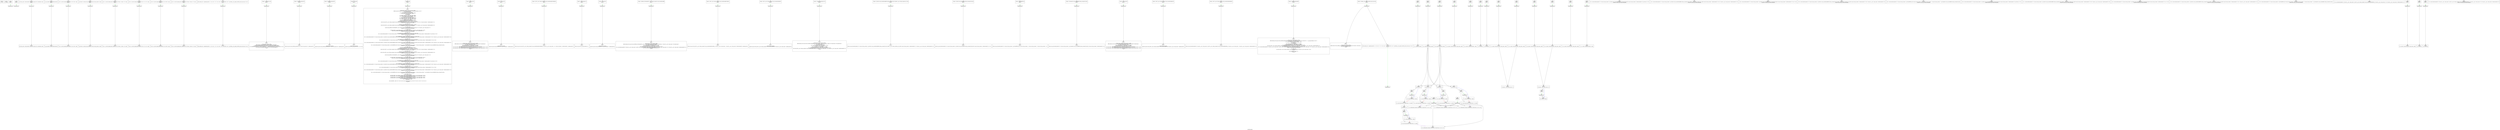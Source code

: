 digraph "constraint_graph" {
	label="constraint_graph";

	Node0x1611eb0 [shape=record,label="{0\n\<Empty\>\ni8* null\n\n}"];
	Node0x16118b0 [shape=record,label="{1\n\<Empty\>\ni8* undef\n\n}"];
	Node0x16032f0 [shape=record,label="{2\n\<Empty\>\nOffset:0\n\n}"];
	Node0x16032f0 -> Node0x161b680[color=green];
	Node0x161b680 [shape=record,label="{3\nanonymous ptr\n}"];
	Node0x161b960 [shape=record,label="{4\n\<Empty\>\nOffset:0\n\n}"];
	Node0x161b960 -> Node0x1615b90[color=green];
	Node0x1615b90 [shape=record,label="{5\nanonymous ptr\n}"];
	Node0x1611600 [shape=record,label="{6\n\<Empty\>\n@_ZStL8__ioinit = internal global %\"class.std::ios_base::Init\" zeroinitializer, align 1\nOffset:0\n\n}"];
	Node0x1611600 -> Node0x161cae0[color=green];
	Node0x161cae0 [shape=record,label="{7\nanonymous ptr\n}"];
	Node0x161cae0 -> Node0x16130a0;
	Node0x16130a0 [shape=record,label="{8\n\<Empty\>\n@_ZStL8__ioinit = internal global %\"class.std::ios_base::Init\" zeroinitializer, align 1\n\n}"];
	Node0x1602620 [shape=record,label="{9\n\<Empty\>\n@__dso_handle = external hidden global i8\nOffset:0\n\n}"];
	Node0x1602620 -> Node0x16027d0[color=green];
	Node0x16027d0 [shape=record,label="{10\nanonymous ptr\n}"];
	Node0x16027d0 -> Node0x16235a0;
	Node0x16235a0 [shape=record,label="{11\n\<Empty\>\n@__dso_handle = external hidden global i8\n\n}"];
	Node0x1624b90 [shape=record,label="{12\n\<Empty\>\n@.str = private unnamed_addr constant [2 x i8] c\"A\\00\", align 1\nOffset:0\n\n}"];
	Node0x1624b90 -> Node0x1624d40[color=green];
	Node0x1624d40 [shape=record,label="{13\nanonymous ptr\n}"];
	Node0x1624d40 -> Node0x1625320;
	Node0x1625320 [shape=record,label="{14\n\<Empty\>\n@.str = private unnamed_addr constant [2 x i8] c\"A\\00\", align 1\n\n}"];
	Node0x1625900 [shape=record,label="{15\n\<Empty\>\n@_ZSt4cout = external dso_local global %\"class.std::basic_ostream\", align 8\nOffset:0\n\n}"];
	Node0x1625900 -> Node0x1625ab0[color=green];
	Node0x1625ab0 [shape=record,label="{16\nanonymous ptr\n}"];
	Node0x1625ab0 -> Node0x1626d10;
	Node0x1626d10 [shape=record,label="{17\n\<Empty\>\n@_ZSt4cout = external dso_local global %\"class.std::basic_ostream\", align 8\n\n}"];
	Node0x16272f0 [shape=record,label="{18\n\<Empty\>\n@.str.1 = private unnamed_addr constant [18 x i8] c\"Person 1: Name = \\00\", align 1\nOffset:0\n\n}"];
	Node0x16272f0 -> Node0x16274a0[color=green];
	Node0x16274a0 [shape=record,label="{19\nanonymous ptr\n}"];
	Node0x16274a0 -> Node0x1627a80;
	Node0x1627a80 [shape=record,label="{20\n\<Empty\>\n@.str.1 = private unnamed_addr constant [18 x i8] c\"Person 1: Name = \\00\", align 1\n\n}"];
	Node0x1628060 [shape=record,label="{21\n\<Empty\>\n@.str.2 = private unnamed_addr constant [8 x i8] c\", ID = \\00\", align 1\nOffset:0\n\n}"];
	Node0x1628060 -> Node0x1628210[color=green];
	Node0x1628210 [shape=record,label="{22\nanonymous ptr\n}"];
	Node0x1628210 -> Node0x16287f0;
	Node0x16287f0 [shape=record,label="{23\n\<Empty\>\n@.str.2 = private unnamed_addr constant [8 x i8] c\", ID = \\00\", align 1\n\n}"];
	Node0x1628dd0 [shape=record,label="{24\n\<Empty\>\n@.str.3 = private unnamed_addr constant [2 x i8] c\"B\\00\", align 1\nOffset:0\n\n}"];
	Node0x1628dd0 -> Node0x1628f80[color=green];
	Node0x1628f80 [shape=record,label="{25\nanonymous ptr\n}"];
	Node0x1628f80 -> Node0x1629560;
	Node0x1629560 [shape=record,label="{26\n\<Empty\>\n@.str.3 = private unnamed_addr constant [2 x i8] c\"B\\00\", align 1\n\n}"];
	Node0x1629b40 [shape=record,label="{27\n\<Empty\>\n@.str.4 = private unnamed_addr constant [18 x i8] c\"Person 2: Name = \\00\", align 1\nOffset:0\n\n}"];
	Node0x1629b40 -> Node0x1629cf0[color=green];
	Node0x1629cf0 [shape=record,label="{28\nanonymous ptr\n}"];
	Node0x1629cf0 -> Node0x162a2d0;
	Node0x162a2d0 [shape=record,label="{29\n\<Empty\>\n@.str.4 = private unnamed_addr constant [18 x i8] c\"Person 2: Name = \\00\", align 1\n\n}"];
	Node0x162a8b0 [shape=record,label="{30\n\<Empty\>\n@llvm.global_ctors = appending global [1 x \{ i32, void ()*, i8* \}] [\{ i32, void ()*, i8* \} \{ i32 65535, void ()* @_GLOBAL__sub_I_zipper_directflow_person_class.cpp, i8* null \}]\nOffset:0\n\n}"];
	Node0x162a8b0 -> Node0x162aa60[color=green];
	Node0x162aa60 [shape=record,label="{31\nanonymous ptr\n}"];
	Node0x162aa60 -> Node0x162b2e0;
	Node0x162b2e0 [shape=record,label="{32\n\<Empty\>\n@llvm.global_ctors = appending global [1 x \{ i32, void ()*, i8* \}] [\{ i32, void ()*, i8* \} \{ i32 65535, void ()* @_GLOBAL__sub_I_zipper_directflow_person_class.cpp, i8* null \}]\n\n}"];
	Node0x16111d0 [shape=record,label="{33\n\<Empty\>__cxx_global_var_init\nOffset:0\n\n}"];
	Node0x16111d0 -> Node0x1611380[color=green];
	Node0x1611380 [shape=record,label="{34\nanonymous ptr\n}"];
	Node0x1611380 -> Node0x1612600;
	Node0x1612600 [shape=record,label="{35\n\<Empty\>\n\n; Function Attrs: noinline uwtable\ndefine internal void @__cxx_global_var_init() #0 section \".text.startup\" \{\n  call void @_ZNSt8ios_base4InitC1Ev(%\"class.std::ios_base::Init\"* @_ZStL8__ioinit)\n  %1 = bitcast void (%\"class.std::ios_base::Init\"*)* @_ZNSt8ios_base4InitD1Ev to void (i8*)*\n  %2 = getelementptr inbounds %\"class.std::ios_base::Init\", %\"class.std::ios_base::Init\"* @_ZStL8__ioinit, i32 0, i32 0\n  %3 = call i32 @__cxa_atexit(void (i8*)* %1, i8* %2, i8* @__dso_handle) #3\n  ret void\n\}\n\n\n}"];
	Node0x162e1d0 [shape=record,label="{36\n\<Empty\>_ZNSt8ios_base4InitC1Ev\nOffset:0\n\n}"];
	Node0x162e1d0 -> Node0x162e380[color=green];
	Node0x162e380 [shape=record,label="{37\nanonymous ptr\n}"];
	Node0x162e380 -> Node0x162e960;
	Node0x162e960 [shape=record,label="{38\n\<Empty\>\n\ndeclare dso_local void @_ZNSt8ios_base4InitC1Ev(%\"class.std::ios_base::Init\"*) unnamed_addr #1\n\n\n}"];
	Node0x162ef40 [shape=record,label="{39\n\<Empty\>_ZNSt8ios_base4InitD1Ev\nOffset:0\n\n}"];
	Node0x162ef40 -> Node0x162f0f0[color=green];
	Node0x162f0f0 [shape=record,label="{40\nanonymous ptr\n}"];
	Node0x162f0f0 -> Node0x162f6d0;
	Node0x162f6d0 [shape=record,label="{41\n\<Empty\>\n\n; Function Attrs: nounwind\ndeclare dso_local void @_ZNSt8ios_base4InitD1Ev(%\"class.std::ios_base::Init\"*) unnamed_addr #2\n\n\n}"];
	Node0x162fcb0 [shape=record,label="{42\n\<Empty\>__cxa_atexit\nOffset:0\n\n}"];
	Node0x162fcb0 -> Node0x162fe60[color=green];
	Node0x162fe60 [shape=record,label="{43\nanonymous ptr\n}"];
	Node0x162fe60 -> Node0x1630440;
	Node0x1630440 [shape=record,label="{44\n\<Empty\>\n\n; Function Attrs: nounwind\ndeclare dso_local i32 @__cxa_atexit(void (i8*)*, i8*, i8*) #3\n\n\n}"];
	Node0x1630a20 [shape=record,label="{45\n\<Empty\>main\nOffset:0\n\n}"];
	Node0x1630a20 -> Node0x1630bd0[color=green];
	Node0x1630bd0 [shape=record,label="{46\nanonymous ptr\n}"];
	Node0x1630bd0 -> Node0x16311b0;
	Node0x16311b0 [shape=record,label="{47\n\<Empty\>\n\n; Function Attrs: noinline norecurse optnone uwtable\ndefine dso_local i32 @main() #4 personality i8* bitcast (i32 (...)* @__gxx_personality_v0 to i8*) \{\n  %1 = alloca i32, align 4\n  %2 = alloca %class.Person, align 8\n  %3 = alloca %\"class.std::__cxx11::basic_string\", align 8\n  %4 = alloca %\"class.std::allocator\", align 1\n  %5 = alloca i8*\n  %6 = alloca i32\n  %7 = alloca %\"class.std::__cxx11::basic_string\", align 8\n  %8 = alloca %\"class.std::__cxx11::basic_string\", align 8\n  %9 = alloca %class.Person, align 8\n  %10 = alloca %\"class.std::__cxx11::basic_string\", align 8\n  %11 = alloca %\"class.std::allocator\", align 1\n  %12 = alloca %\"class.std::__cxx11::basic_string\", align 8\n  %13 = alloca %\"class.std::__cxx11::basic_string\", align 8\n  store i32 0, i32* %1, align 4\n  call void @_ZN6PersonC2Ev(%class.Person* %2) #3\n  call void @_ZNSaIcEC1Ev(%\"class.std::allocator\"* %4) #3\n  %14 = getelementptr inbounds [2 x i8], [2 x i8]* @.str, i64 0, i64 0\n  invoke void @_ZNSt7__cxx1112basic_stringIcSt11char_traitsIcESaIcEEC1EPKcRKS3_(%\"class.std::__cxx11::basic_string\"* %3, i8* %14, %\"class.std::allocator\"* dereferenceable(1) %4)\n          to label %15 unwind label %aser.unreachable\n\n15:                                               ; preds = %0\n  call void @_ZNSaIcED1Ev(%\"class.std::allocator\"* %4) #3\n  invoke void @_ZNSt7__cxx1112basic_stringIcSt11char_traitsIcESaIcEEC1ERKS4_(%\"class.std::__cxx11::basic_string\"* %7, %\"class.std::__cxx11::basic_string\"* dereferenceable(32) %3)\n          to label %16 unwind label %aser.unreachable\n\n16:                                               ; preds = %15\n  invoke void @_ZN6Person7setNameENSt7__cxx1112basic_stringIcSt11char_traitsIcESaIcEEE(%class.Person* %2, %\"class.std::__cxx11::basic_string\"* %7)\n          to label %17 unwind label %aser.unreachable\n\n17:                                               ; preds = %16\n  call void @_ZNSt7__cxx1112basic_stringIcSt11char_traitsIcESaIcEED1Ev(%\"class.std::__cxx11::basic_string\"* %7) #3\n  invoke void @_ZN6Person5getIDB5cxx11Ev(%\"class.std::__cxx11::basic_string\"* sret %8, %class.Person* %2)\n          to label %18 unwind label %aser.unreachable\n\n18:                                               ; preds = %17\n  %19 = getelementptr inbounds [18 x i8], [18 x i8]* @.str.1, i64 0, i64 0\n  %20 = invoke dereferenceable(272) %\"class.std::basic_ostream\"* @_ZStlsISt11char_traitsIcEERSt13basic_ostreamIcT_ES5_PKc(%\"class.std::basic_ostream\"* dereferenceable(272) @_ZSt4cout, i8* %19)\n          to label %21 unwind label %aser.unreachable\n\n21:                                               ; preds = %18\n  %22 = getelementptr inbounds %class.Person, %class.Person* %2, i32 0, i32 0\n  %23 = invoke dereferenceable(272) %\"class.std::basic_ostream\"* @_ZStlsIcSt11char_traitsIcESaIcEERSt13basic_ostreamIT_T0_ES7_RKNSt7__cxx1112basic_stringIS4_S5_T1_EE(%\"class.std::basic_ostream\"* dereferenceable(272) %20, %\"class.std::__cxx11::basic_string\"* dereferenceable(32) %22)\n          to label %24 unwind label %aser.unreachable\n\n24:                                               ; preds = %21\n  %25 = getelementptr inbounds [8 x i8], [8 x i8]* @.str.2, i64 0, i64 0\n  %26 = invoke dereferenceable(272) %\"class.std::basic_ostream\"* @_ZStlsISt11char_traitsIcEERSt13basic_ostreamIcT_ES5_PKc(%\"class.std::basic_ostream\"* dereferenceable(272) %23, i8* %25)\n          to label %27 unwind label %aser.unreachable\n\n27:                                               ; preds = %24\n  %28 = invoke dereferenceable(272) %\"class.std::basic_ostream\"* @_ZStlsIcSt11char_traitsIcESaIcEERSt13basic_ostreamIT_T0_ES7_RKNSt7__cxx1112basic_stringIS4_S5_T1_EE(%\"class.std::basic_ostream\"* dereferenceable(272) %26, %\"class.std::__cxx11::basic_string\"* dereferenceable(32) %8)\n          to label %29 unwind label %aser.unreachable\n\n29:                                               ; preds = %27\n  %30 = invoke dereferenceable(272) %\"class.std::basic_ostream\"* @_ZNSolsEPFRSoS_E(%\"class.std::basic_ostream\"* %28, %\"class.std::basic_ostream\"* (%\"class.std::basic_ostream\"*)* @_ZSt4endlIcSt11char_traitsIcEERSt13basic_ostreamIT_T0_ES6_)\n          to label %31 unwind label %aser.unreachable\n\n31:                                               ; preds = %29\n  call void @_ZN6PersonC2Ev(%class.Person* %9) #3\n  call void @_ZNSaIcEC1Ev(%\"class.std::allocator\"* %11) #3\n  %32 = getelementptr inbounds [2 x i8], [2 x i8]* @.str.3, i64 0, i64 0\n  invoke void @_ZNSt7__cxx1112basic_stringIcSt11char_traitsIcESaIcEEC1EPKcRKS3_(%\"class.std::__cxx11::basic_string\"* %10, i8* %32, %\"class.std::allocator\"* dereferenceable(1) %11)\n          to label %33 unwind label %aser.unreachable\n\n33:                                               ; preds = %31\n  call void @_ZNSaIcED1Ev(%\"class.std::allocator\"* %11) #3\n  invoke void @_ZNSt7__cxx1112basic_stringIcSt11char_traitsIcESaIcEEC1ERKS4_(%\"class.std::__cxx11::basic_string\"* %12, %\"class.std::__cxx11::basic_string\"* dereferenceable(32) %10)\n          to label %34 unwind label %aser.unreachable\n\n34:                                               ; preds = %33\n  invoke void @_ZN6Person7setNameENSt7__cxx1112basic_stringIcSt11char_traitsIcESaIcEEE(%class.Person* %9, %\"class.std::__cxx11::basic_string\"* %12)\n          to label %35 unwind label %aser.unreachable\n\n35:                                               ; preds = %34\n  call void @_ZNSt7__cxx1112basic_stringIcSt11char_traitsIcESaIcEED1Ev(%\"class.std::__cxx11::basic_string\"* %12) #3\n  invoke void @_ZN6Person5getIDB5cxx11Ev(%\"class.std::__cxx11::basic_string\"* sret %13, %class.Person* %9)\n          to label %36 unwind label %aser.unreachable\n\n36:                                               ; preds = %35\n  %37 = getelementptr inbounds [18 x i8], [18 x i8]* @.str.4, i64 0, i64 0\n  %38 = invoke dereferenceable(272) %\"class.std::basic_ostream\"* @_ZStlsISt11char_traitsIcEERSt13basic_ostreamIcT_ES5_PKc(%\"class.std::basic_ostream\"* dereferenceable(272) @_ZSt4cout, i8* %37)\n          to label %39 unwind label %aser.unreachable\n\n39:                                               ; preds = %36\n  %40 = getelementptr inbounds %class.Person, %class.Person* %9, i32 0, i32 0\n  %41 = invoke dereferenceable(272) %\"class.std::basic_ostream\"* @_ZStlsIcSt11char_traitsIcESaIcEERSt13basic_ostreamIT_T0_ES7_RKNSt7__cxx1112basic_stringIS4_S5_T1_EE(%\"class.std::basic_ostream\"* dereferenceable(272) %38, %\"class.std::__cxx11::basic_string\"* dereferenceable(32) %40)\n          to label %42 unwind label %aser.unreachable\n\n42:                                               ; preds = %39\n  %43 = getelementptr inbounds [8 x i8], [8 x i8]* @.str.2, i64 0, i64 0\n  %44 = invoke dereferenceable(272) %\"class.std::basic_ostream\"* @_ZStlsISt11char_traitsIcEERSt13basic_ostreamIcT_ES5_PKc(%\"class.std::basic_ostream\"* dereferenceable(272) %41, i8* %43)\n          to label %45 unwind label %aser.unreachable\n\n45:                                               ; preds = %42\n  %46 = invoke dereferenceable(272) %\"class.std::basic_ostream\"* @_ZStlsIcSt11char_traitsIcESaIcEERSt13basic_ostreamIT_T0_ES7_RKNSt7__cxx1112basic_stringIS4_S5_T1_EE(%\"class.std::basic_ostream\"* dereferenceable(272) %44, %\"class.std::__cxx11::basic_string\"* dereferenceable(32) %13)\n          to label %47 unwind label %aser.unreachable\n\n47:                                               ; preds = %45\n  %48 = invoke dereferenceable(272) %\"class.std::basic_ostream\"* @_ZNSolsEPFRSoS_E(%\"class.std::basic_ostream\"* %46, %\"class.std::basic_ostream\"* (%\"class.std::basic_ostream\"*)* @_ZSt4endlIcSt11char_traitsIcEERSt13basic_ostreamIT_T0_ES6_)\n          to label %49 unwind label %aser.unreachable\n\n49:                                               ; preds = %47\n  store i32 0, i32* %1, align 4\n  call void @_ZNSt7__cxx1112basic_stringIcSt11char_traitsIcESaIcEED1Ev(%\"class.std::__cxx11::basic_string\"* %13) #3\n  call void @_ZNSt7__cxx1112basic_stringIcSt11char_traitsIcESaIcEED1Ev(%\"class.std::__cxx11::basic_string\"* %10) #3\n  call void @_ZN6PersonD2Ev(%class.Person* %9) #3\n  call void @_ZNSt7__cxx1112basic_stringIcSt11char_traitsIcESaIcEED1Ev(%\"class.std::__cxx11::basic_string\"* %8) #3\n  call void @_ZNSt7__cxx1112basic_stringIcSt11char_traitsIcESaIcEED1Ev(%\"class.std::__cxx11::basic_string\"* %3) #3\n  call void @_ZN6PersonD2Ev(%class.Person* %2) #3\n  %50 = load i32, i32* %1, align 4\n  ret i32 %50\n\naser.unreachable:                                 ; preds = %47, %45, %42, %39, %36, %35, %34, %33, %31, %29, %27, %24, %21, %18, %17, %16, %15, %0\n  unreachable\n\}\n\n\n}"];
	Node0x1631790 [shape=record,label="{48\n\<Empty\>_ZN6PersonC2Ev\nOffset:0\n\n}"];
	Node0x1631790 -> Node0x1631940[color=green];
	Node0x1631940 [shape=record,label="{49\nanonymous ptr\n}"];
	Node0x1631940 -> Node0x1631f20;
	Node0x1631f20 [shape=record,label="{50\n\<Empty\>\n\n; Function Attrs: noinline nounwind optnone uwtable\ndefine linkonce_odr dso_local void @_ZN6PersonC2Ev(%class.Person*) unnamed_addr #5 comdat align 2 \{\n  %2 = alloca %class.Person*, align 8\n  store %class.Person* %0, %class.Person** %2, align 8\n  %3 = load %class.Person*, %class.Person** %2, align 8\n  %4 = getelementptr inbounds %class.Person, %class.Person* %3, i32 0, i32 0\n  call void @_ZNSt7__cxx1112basic_stringIcSt11char_traitsIcESaIcEEC1Ev(%\"class.std::__cxx11::basic_string\"* %4) #3\n  %5 = getelementptr inbounds %class.Person, %class.Person* %3, i32 0, i32 1\n  call void @_ZNSt7__cxx1112basic_stringIcSt11char_traitsIcESaIcEEC1Ev(%\"class.std::__cxx11::basic_string\"* %5) #3\n  ret void\n\}\n\n\n}"];
	Node0x1632500 [shape=record,label="{51\n\<Empty\>_ZNSaIcEC1Ev\nOffset:0\n\n}"];
	Node0x1632500 -> Node0x16326b0[color=green];
	Node0x16326b0 [shape=record,label="{52\nanonymous ptr\n}"];
	Node0x16326b0 -> Node0x1632c90;
	Node0x1632c90 [shape=record,label="{53\n\<Empty\>\n\n; Function Attrs: nounwind\ndeclare dso_local void @_ZNSaIcEC1Ev(%\"class.std::allocator\"*) unnamed_addr #2\n\n\n}"];
	Node0x1633270 [shape=record,label="{54\n\<Empty\>_ZNSt7__cxx1112basic_stringIcSt11char_traitsIcESaIcEEC1EPKcRKS3_\nOffset:0\n\n}"];
	Node0x1633270 -> Node0x1633420[color=green];
	Node0x1633420 [shape=record,label="{55\nanonymous ptr\n}"];
	Node0x1633420 -> Node0x1633ca0;
	Node0x1633ca0 [shape=record,label="{56\n\<Empty\>\n\ndeclare dso_local void @_ZNSt7__cxx1112basic_stringIcSt11char_traitsIcESaIcEEC1EPKcRKS3_(%\"class.std::__cxx11::basic_string\"*, i8*, %\"class.std::allocator\"* dereferenceable(1)) unnamed_addr #1\n\n\n}"];
	Node0x1634280 [shape=record,label="{57\n\<Empty\>__gxx_personality_v0\nOffset:0\n\n}"];
	Node0x1634280 -> Node0x1634430[color=green];
	Node0x1634430 [shape=record,label="{58\nanonymous ptr\n}"];
	Node0x1634430 -> Node0x1634cb0;
	Node0x1634cb0 [shape=record,label="{59\n\<Empty\>\n\ndeclare dso_local i32 @__gxx_personality_v0(...)\n\n\n}"];
	Node0x1635290 [shape=record,label="{60\n\<Empty\>_ZNSaIcED1Ev\nOffset:0\n\n}"];
	Node0x1635290 -> Node0x1635440[color=green];
	Node0x1635440 [shape=record,label="{61\nanonymous ptr\n}"];
	Node0x1635440 -> Node0x1635cc0;
	Node0x1635cc0 [shape=record,label="{62\n\<Empty\>\n\n; Function Attrs: nounwind\ndeclare dso_local void @_ZNSaIcED1Ev(%\"class.std::allocator\"*) unnamed_addr #2\n\n\n}"];
	Node0x16362a0 [shape=record,label="{63\n\<Empty\>_ZN6Person7setNameENSt7__cxx1112basic_stringIcSt11char_traitsIcESaIcEEE\nOffset:0\n\n}"];
	Node0x16362a0 -> Node0x1636450[color=green];
	Node0x1636450 [shape=record,label="{64\nanonymous ptr\n}"];
	Node0x1636450 -> Node0x16120f0;
	Node0x16120f0 [shape=record,label="{65\n\<Empty\>\n\n; Function Attrs: noinline optnone uwtable\ndefine linkonce_odr dso_local void @_ZN6Person7setNameENSt7__cxx1112basic_stringIcSt11char_traitsIcESaIcEEE(%class.Person*, %\"class.std::__cxx11::basic_string\"*) #6 comdat align 2 \{\n  %3 = alloca %class.Person*, align 8\n  store %class.Person* %0, %class.Person** %3, align 8\n  %4 = load %class.Person*, %class.Person** %3, align 8\n  %5 = getelementptr inbounds %class.Person, %class.Person* %4, i32 0, i32 0\n  %6 = call dereferenceable(32) %\"class.std::__cxx11::basic_string\"* @_ZNSt7__cxx1112basic_stringIcSt11char_traitsIcESaIcEEaSERKS4_(%\"class.std::__cxx11::basic_string\"* %5, %\"class.std::__cxx11::basic_string\"* dereferenceable(32) %1)\n  call void @_ZN6Person8updateIDEv(%class.Person* %4)\n  ret void\n\}\n\n\n}"];
	Node0x1634a10 [shape=record,label="{66\n\<Empty\>_ZNSt7__cxx1112basic_stringIcSt11char_traitsIcESaIcEEC1ERKS4_\nOffset:0\n\n}"];
	Node0x1634a10 -> Node0x1635a20[color=green];
	Node0x1635a20 [shape=record,label="{67\nanonymous ptr\n}"];
	Node0x1635a20 -> Node0x162bb00;
	Node0x162bb00 [shape=record,label="{68\n\<Empty\>\n\ndeclare dso_local void @_ZNSt7__cxx1112basic_stringIcSt11char_traitsIcESaIcEEC1ERKS4_(%\"class.std::__cxx11::basic_string\"*, %\"class.std::__cxx11::basic_string\"* dereferenceable(32)) unnamed_addr #1\n\n\n}"];
	Node0x16264a0 [shape=record,label="{69\n\<Empty\>_ZNSt7__cxx1112basic_stringIcSt11char_traitsIcESaIcEED1Ev\nOffset:0\n\n}"];
	Node0x16264a0 -> Node0x1626650[color=green];
	Node0x1626650 [shape=record,label="{70\nanonymous ptr\n}"];
	Node0x1626650 -> Node0x162d360;
	Node0x162d360 [shape=record,label="{71\n\<Empty\>\n\n; Function Attrs: nounwind\ndeclare dso_local void @_ZNSt7__cxx1112basic_stringIcSt11char_traitsIcESaIcEED1Ev(%\"class.std::__cxx11::basic_string\"*) unnamed_addr #2\n\n\n}"];
	Node0x162d940 [shape=record,label="{72\n\<Empty\>_ZN6Person5getIDB5cxx11Ev\nOffset:0\n\n}"];
	Node0x162d940 -> Node0x162bcc0[color=green];
	Node0x162bcc0 [shape=record,label="{73\nanonymous ptr\n}"];
	Node0x162bcc0 -> Node0x163b160;
	Node0x163b160 [shape=record,label="{74\n\<Empty\>\n\n; Function Attrs: noinline optnone uwtable\ndefine linkonce_odr dso_local void @_ZN6Person5getIDB5cxx11Ev(%\"class.std::__cxx11::basic_string\"* noalias sret, %class.Person*) #6 comdat align 2 \{\n  %3 = alloca i8*, align 8\n  %4 = alloca %class.Person*, align 8\n  %5 = bitcast %\"class.std::__cxx11::basic_string\"* %0 to i8*\n  store i8* %5, i8** %3, align 8\n  store %class.Person* %1, %class.Person** %4, align 8\n  %6 = load %class.Person*, %class.Person** %4, align 8\n  %7 = getelementptr inbounds %class.Person, %class.Person* %6, i32 0, i32 1\n  call void @_ZNSt7__cxx1112basic_stringIcSt11char_traitsIcESaIcEEC1ERKS4_(%\"class.std::__cxx11::basic_string\"* %0, %\"class.std::__cxx11::basic_string\"* dereferenceable(32) %7)\n  ret void\n\}\n\n\n}"];
	Node0x163b740 [shape=record,label="{75\n\<Empty\>_ZStlsIcSt11char_traitsIcESaIcEERSt13basic_ostreamIT_T0_ES7_RKNSt7__cxx1112basic_stringIS4_S5_T1_EE\nOffset:0\n\n}"];
	Node0x163b740 -> Node0x163b8f0[color=green];
	Node0x163b8f0 [shape=record,label="{76\nanonymous ptr\n}"];
	Node0x163b8f0 -> Node0x163bed0;
	Node0x163bed0 [shape=record,label="{77\n\<Empty\>\n\ndeclare dso_local dereferenceable(272) %\"class.std::basic_ostream\"* @_ZStlsIcSt11char_traitsIcESaIcEERSt13basic_ostreamIT_T0_ES7_RKNSt7__cxx1112basic_stringIS4_S5_T1_EE(%\"class.std::basic_ostream\"* dereferenceable(272), %\"class.std::__cxx11::basic_string\"* dereferenceable(32)) #1\n\n\n}"];
	Node0x163c4b0 [shape=record,label="{78\n\<Empty\>_ZStlsISt11char_traitsIcEERSt13basic_ostreamIcT_ES5_PKc\nOffset:0\n\n}"];
	Node0x163c4b0 -> Node0x163c660[color=green];
	Node0x163c660 [shape=record,label="{79\nanonymous ptr\n}"];
	Node0x163c660 -> Node0x163cc40;
	Node0x163cc40 [shape=record,label="{80\n\<Empty\>\n\ndeclare dso_local dereferenceable(272) %\"class.std::basic_ostream\"* @_ZStlsISt11char_traitsIcEERSt13basic_ostreamIcT_ES5_PKc(%\"class.std::basic_ostream\"* dereferenceable(272), i8*) #1\n\n\n}"];
	Node0x163d220 [shape=record,label="{81\n\<Empty\>_ZNSolsEPFRSoS_E\nOffset:0\n\n}"];
	Node0x163d220 -> Node0x163d3d0[color=green];
	Node0x163d3d0 [shape=record,label="{82\nanonymous ptr\n}"];
	Node0x163d3d0 -> Node0x163d9b0;
	Node0x163d9b0 [shape=record,label="{83\n\<Empty\>\n\ndeclare dso_local dereferenceable(272) %\"class.std::basic_ostream\"* @_ZNSolsEPFRSoS_E(%\"class.std::basic_ostream\"*, %\"class.std::basic_ostream\"* (%\"class.std::basic_ostream\"*)*) #1\n\n\n}"];
	Node0x163df90 [shape=record,label="{84\n\<Empty\>_ZSt4endlIcSt11char_traitsIcEERSt13basic_ostreamIT_T0_ES6_\nOffset:0\n\n}"];
	Node0x163df90 -> Node0x163e140[color=green];
	Node0x163e140 [shape=record,label="{85\nanonymous ptr\n}"];
	Node0x163e140 -> Node0x163e9c0;
	Node0x163e9c0 [shape=record,label="{86\n\<Empty\>\n\ndeclare dso_local dereferenceable(272) %\"class.std::basic_ostream\"* @_ZSt4endlIcSt11char_traitsIcEERSt13basic_ostreamIT_T0_ES6_(%\"class.std::basic_ostream\"* dereferenceable(272)) #1\n\n\n}"];
	Node0x163efa0 [shape=record,label="{87\n\<Empty\>_ZN6PersonD2Ev\nOffset:0\n\n}"];
	Node0x163efa0 -> Node0x163f150[color=green];
	Node0x163f150 [shape=record,label="{88\nanonymous ptr\n}"];
	Node0x163f150 -> Node0x163fbb0;
	Node0x163fbb0 [shape=record,label="{89\n\<Empty\>\n\n; Function Attrs: noinline nounwind optnone uwtable\ndefine linkonce_odr dso_local void @_ZN6PersonD2Ev(%class.Person*) unnamed_addr #5 comdat align 2 \{\n  %2 = alloca %class.Person*, align 8\n  store %class.Person* %0, %class.Person** %2, align 8\n  %3 = load %class.Person*, %class.Person** %2, align 8\n  %4 = getelementptr inbounds %class.Person, %class.Person* %3, i32 0, i32 1\n  call void @_ZNSt7__cxx1112basic_stringIcSt11char_traitsIcESaIcEED1Ev(%\"class.std::__cxx11::basic_string\"* %4) #3\n  %5 = getelementptr inbounds %class.Person, %class.Person* %3, i32 0, i32 0\n  call void @_ZNSt7__cxx1112basic_stringIcSt11char_traitsIcESaIcEED1Ev(%\"class.std::__cxx11::basic_string\"* %5) #3\n  ret void\n\}\n\n\n}"];
	Node0x1640190 [shape=record,label="{90\n\<Empty\>_ZNSt7__cxx1112basic_stringIcSt11char_traitsIcESaIcEEC1Ev\nOffset:0\n\n}"];
	Node0x1640190 -> Node0x1640340[color=green];
	Node0x1640340 [shape=record,label="{91\nanonymous ptr\n}"];
	Node0x1640340 -> Node0x1640bc0;
	Node0x1640bc0 [shape=record,label="{92\n\<Empty\>\n\n; Function Attrs: nounwind\ndeclare dso_local void @_ZNSt7__cxx1112basic_stringIcSt11char_traitsIcESaIcEEC1Ev(%\"class.std::__cxx11::basic_string\"*) unnamed_addr #2\n\n\n}"];
	Node0x16411a0 [shape=record,label="{93\n\<Empty\>_ZNSt7__cxx1112basic_stringIcSt11char_traitsIcESaIcEEaSERKS4_\nOffset:0\n\n}"];
	Node0x16411a0 -> Node0x1641350[color=green];
	Node0x1641350 [shape=record,label="{94\nanonymous ptr\n}"];
	Node0x1641350 -> Node0x1641bd0;
	Node0x1641bd0 [shape=record,label="{95\n\<Empty\>\n\ndeclare dso_local dereferenceable(32) %\"class.std::__cxx11::basic_string\"* @_ZNSt7__cxx1112basic_stringIcSt11char_traitsIcESaIcEEaSERKS4_(%\"class.std::__cxx11::basic_string\"*, %\"class.std::__cxx11::basic_string\"* dereferenceable(32)) #1\n\n\n}"];
	Node0x16421b0 [shape=record,label="{96\n\<Empty\>_ZN6Person8updateIDEv\nOffset:0\n\n}"];
	Node0x16421b0 -> Node0x1642360[color=green];
	Node0x1642360 [shape=record,label="{97\nanonymous ptr\n}"];
	Node0x1642360 -> Node0x1642be0;
	Node0x1642be0 [shape=record,label="{98\n\<Empty\>\n\n; Function Attrs: noinline optnone uwtable\ndefine linkonce_odr dso_local void @_ZN6Person8updateIDEv(%class.Person*) #6 comdat align 2 personality i8* bitcast (i32 (...)* @__gxx_personality_v0 to i8*) \{\n  %2 = alloca %class.Person*, align 8\n  %3 = alloca %\"class.std::__cxx11::basic_string\", align 8\n  %4 = alloca i8*\n  %5 = alloca i32\n  store %class.Person* %0, %class.Person** %2, align 8\n  %6 = load %class.Person*, %class.Person** %2, align 8\n  %7 = getelementptr inbounds %class.Person, %class.Person* %6, i32 0, i32 0\n  call void @_ZNSt7__cxx1112basic_stringIcSt11char_traitsIcESaIcEEC1ERKS4_(%\"class.std::__cxx11::basic_string\"* %3, %\"class.std::__cxx11::basic_string\"* dereferenceable(32) %7)\n  %8 = getelementptr inbounds %class.Person, %class.Person* %6, i32 0, i32 1\n  %9 = invoke dereferenceable(32) %\"class.std::__cxx11::basic_string\"* @_ZNSt7__cxx1112basic_stringIcSt11char_traitsIcESaIcEEaSERKS4_(%\"class.std::__cxx11::basic_string\"* %8, %\"class.std::__cxx11::basic_string\"* dereferenceable(32) %3)\n          to label %10 unwind label %aser.unreachable\n\n10:                                               ; preds = %1\n  call void @_ZNSt7__cxx1112basic_stringIcSt11char_traitsIcESaIcEED1Ev(%\"class.std::__cxx11::basic_string\"* %3) #3\n  ret void\n\naser.unreachable:                                 ; preds = %1\n  unreachable\n\}\n\n\n}"];
	Node0x16431c0 [shape=record,label="{99\n\<Empty\>_GLOBAL__sub_I_zipper_directflow_person_class.cpp\nOffset:0\n\n}"];
	Node0x16431c0 -> Node0x1643370[color=green];
	Node0x1643370 [shape=record,label="{100\nanonymous ptr\n}"];
	Node0x1643370 -> Node0x1643bf0;
	Node0x1643370 -> Node0x16441d0;
	Node0x1643bf0 [shape=record,label="{101\n\<Empty\>\n\n; Function Attrs: noinline uwtable\ndefine internal void @_GLOBAL__sub_I_zipper_directflow_person_class.cpp() #0 section \".text.startup\" \{\n  call void @__cxx_global_var_init()\n  ret void\n\}\n\n\n}"];
	Node0x16441d0 [shape=record,label="{102\n\<Empty\>\n@llvm.global_ctors = appending global [1 x \{ i32, void ()*, i8* \}] [\{ i32, void ()*, i8* \} \{ i32 65535, void ()* @_GLOBAL__sub_I_zipper_directflow_person_class.cpp, i8* null \}]\nOffset:8\n\n}"];
	Node0x16441d0 -> Node0x1644380[color=green];
	Node0x1644380 [shape=record,label="{103\nanonymous ptr\n}"];
	Node0x1645420 [shape=record,label="{104\n\<Empty\>\nOffset:0\n\n}"];
	Node0x1645420 -> Node0x16455d0[color=green];
	Node0x16455d0 [shape=record,label="{105\nanonymous ptr\n}"];
	Node0x16455d0 -> Node0x1645e50;
	Node0x1645e50 [shape=record,label="{106\n\<Empty\>\n  %1 = alloca i32, align 4\n\n}"];
	Node0x1646430 [shape=record,label="{107\n\<Empty\>\nOffset:0\n\n}"];
	Node0x1646430 -> Node0x16465e0[color=green];
	Node0x16465e0 [shape=record,label="{108\nanonymous ptr\n}"];
	Node0x16465e0 -> Node0x1646e60;
	Node0x1646e60 [shape=record,label="{109\n\<Empty\>\n  %2 = alloca %class.Person, align 8\n\n}"];
	Node0x1646e60 -> Node0x1659460;
	Node0x1646e60 -> Node0x1660140;
	Node0x1646e60 -> Node0x165bb00;
	Node0x1646e60 -> Node0x163a240;
	Node0x1647440 [shape=record,label="{110\n\<Empty\>\nOffset:0\n\n}"];
	Node0x1647440 -> Node0x16475f0[color=green];
	Node0x16475f0 [shape=record,label="{111\nanonymous ptr\n}"];
	Node0x16475f0 -> Node0x1647e70;
	Node0x1647e70 [shape=record,label="{112\n\<Empty\>\n  %3 = alloca %\"class.std::__cxx11::basic_string\", align 8\n\n}"];
	Node0x1648450 [shape=record,label="{113\n\<Empty\>\nOffset:0\n\n}"];
	Node0x1648450 -> Node0x1648600[color=green];
	Node0x1648600 [shape=record,label="{114\nanonymous ptr\n}"];
	Node0x1648600 -> Node0x1648e80;
	Node0x1648e80 [shape=record,label="{115\n\<Empty\>\n  %4 = alloca %\"class.std::allocator\", align 1\n\n}"];
	Node0x1649460 [shape=record,label="{116\n\<Empty\>\nOffset:0\n\n}"];
	Node0x1649460 -> Node0x1649610[color=green];
	Node0x1649610 [shape=record,label="{117\nanonymous ptr\n}"];
	Node0x1649610 -> Node0x1649e90;
	Node0x1649e90 [shape=record,label="{118\n\<Empty\>\n  %5 = alloca i8*\n\n}"];
	Node0x164a470 [shape=record,label="{119\n\<Empty\>\nOffset:0\n\n}"];
	Node0x164a470 -> Node0x164a620[color=green];
	Node0x164a620 [shape=record,label="{120\nanonymous ptr\n}"];
	Node0x164a620 -> Node0x164aea0;
	Node0x164aea0 [shape=record,label="{121\n\<Empty\>\n  %6 = alloca i32\n\n}"];
	Node0x164b480 [shape=record,label="{122\n\<Empty\>\nOffset:0\n\n}"];
	Node0x164b480 -> Node0x164b630[color=green];
	Node0x164b630 [shape=record,label="{123\nanonymous ptr\n}"];
	Node0x164b630 -> Node0x164beb0;
	Node0x164beb0 [shape=record,label="{124\n\<Empty\>\n  %7 = alloca %\"class.std::__cxx11::basic_string\", align 8\n\n}"];
	Node0x164beb0 -> Node0x1659620;
	Node0x164c490 [shape=record,label="{125\n\<Empty\>\nOffset:0\n\n}"];
	Node0x164c490 -> Node0x164c640[color=green];
	Node0x164c640 [shape=record,label="{126\nanonymous ptr\n}"];
	Node0x164c640 -> Node0x164cec0;
	Node0x164cec0 [shape=record,label="{127\n\<Empty\>\n  %8 = alloca %\"class.std::__cxx11::basic_string\", align 8\n\n}"];
	Node0x164cec0 -> Node0x165b940;
	Node0x164d4a0 [shape=record,label="{128\n\<Empty\>\nOffset:0\n\n}"];
	Node0x164d4a0 -> Node0x163e720[color=green];
	Node0x163e720 [shape=record,label="{129\nanonymous ptr\n}"];
	Node0x163e720 -> Node0x1641930;
	Node0x1641930 [shape=record,label="{130\n\<Empty\>\n  %9 = alloca %class.Person, align 8\n\n}"];
	Node0x1641930 -> Node0x1659460;
	Node0x1641930 -> Node0x1660140;
	Node0x1641930 -> Node0x165bb00;
	Node0x1641930 -> Node0x163a240;
	Node0x1644960 [shape=record,label="{131\n\<Empty\>\nOffset:0\n\n}"];
	Node0x1644960 -> Node0x1645bb0[color=green];
	Node0x1645bb0 [shape=record,label="{132\nanonymous ptr\n}"];
	Node0x1645bb0 -> Node0x1648be0;
	Node0x1648be0 [shape=record,label="{133\n\<Empty\>\n  %10 = alloca %\"class.std::__cxx11::basic_string\", align 8\n\n}"];
	Node0x164bc10 [shape=record,label="{134\n\<Empty\>\nOffset:0\n\n}"];
	Node0x164bc10 -> Node0x164cc20[color=green];
	Node0x164cc20 [shape=record,label="{135\nanonymous ptr\n}"];
	Node0x164cc20 -> Node0x1636a60;
	Node0x1636a60 [shape=record,label="{136\n\<Empty\>\n  %11 = alloca %\"class.std::allocator\", align 1\n\n}"];
	Node0x16370a0 [shape=record,label="{137\n\<Empty\>\nOffset:0\n\n}"];
	Node0x16370a0 -> Node0x1637250[color=green];
	Node0x1637250 [shape=record,label="{138\nanonymous ptr\n}"];
	Node0x1637250 -> Node0x162c100;
	Node0x162c100 [shape=record,label="{139\n\<Empty\>\n  %12 = alloca %\"class.std::__cxx11::basic_string\", align 8\n\n}"];
	Node0x162c100 -> Node0x1659620;
	Node0x162c740 [shape=record,label="{140\n\<Empty\>\nOffset:0\n\n}"];
	Node0x162c740 -> Node0x162c8f0[color=green];
	Node0x162c8f0 [shape=record,label="{141\nanonymous ptr\n}"];
	Node0x162c8f0 -> Node0x162cf00;
	Node0x162cf00 [shape=record,label="{142\n\<Empty\>\n  %13 = alloca %\"class.std::__cxx11::basic_string\", align 8\n\n}"];
	Node0x162cf00 -> Node0x165b940;
	Node0x1638cd0 [shape=record,label="{143\n\<Empty\>\n  %20 = invoke dereferenceable(272) %\"class.std::basic_ostream\"* @_ZStlsISt11char_traitsIcEERSt13basic_ostreamIcT_ES5_PKc(%\"class.std::basic_ostream\"* dereferenceable(272) @_ZSt4cout, i8* %19)\n          to label %21 unwind label %aser.unreachable\n\n}"];
	Node0x1638ec0 [shape=record,label="{144\n\<Empty\>\n  %23 = invoke dereferenceable(272) %\"class.std::basic_ostream\"* @_ZStlsIcSt11char_traitsIcESaIcEERSt13basic_ostreamIT_T0_ES7_RKNSt7__cxx1112basic_stringIS4_S5_T1_EE(%\"class.std::basic_ostream\"* dereferenceable(272) %20, %\"class.std::__cxx11::basic_string\"* dereferenceable(32) %22)\n          to label %24 unwind label %aser.unreachable\n\n}"];
	Node0x16390b0 [shape=record,label="{145\n\<Empty\>\n  %26 = invoke dereferenceable(272) %\"class.std::basic_ostream\"* @_ZStlsISt11char_traitsIcEERSt13basic_ostreamIcT_ES5_PKc(%\"class.std::basic_ostream\"* dereferenceable(272) %23, i8* %25)\n          to label %27 unwind label %aser.unreachable\n\n}"];
	Node0x16392a0 [shape=record,label="{146\n\<Empty\>\n  %28 = invoke dereferenceable(272) %\"class.std::basic_ostream\"* @_ZStlsIcSt11char_traitsIcESaIcEERSt13basic_ostreamIT_T0_ES7_RKNSt7__cxx1112basic_stringIS4_S5_T1_EE(%\"class.std::basic_ostream\"* dereferenceable(272) %26, %\"class.std::__cxx11::basic_string\"* dereferenceable(32) %8)\n          to label %29 unwind label %aser.unreachable\n\n}"];
	Node0x1639490 [shape=record,label="{147\n\<Empty\>\n  %30 = invoke dereferenceable(272) %\"class.std::basic_ostream\"* @_ZNSolsEPFRSoS_E(%\"class.std::basic_ostream\"* %28, %\"class.std::basic_ostream\"* (%\"class.std::basic_ostream\"*)* @_ZSt4endlIcSt11char_traitsIcEERSt13basic_ostreamIT_T0_ES6_)\n          to label %31 unwind label %aser.unreachable\n\n}"];
	Node0x1639680 [shape=record,label="{148\n\<Empty\>\n  %38 = invoke dereferenceable(272) %\"class.std::basic_ostream\"* @_ZStlsISt11char_traitsIcEERSt13basic_ostreamIcT_ES5_PKc(%\"class.std::basic_ostream\"* dereferenceable(272) @_ZSt4cout, i8* %37)\n          to label %39 unwind label %aser.unreachable\n\n}"];
	Node0x1639870 [shape=record,label="{149\n\<Empty\>\n  %41 = invoke dereferenceable(272) %\"class.std::basic_ostream\"* @_ZStlsIcSt11char_traitsIcESaIcEERSt13basic_ostreamIT_T0_ES7_RKNSt7__cxx1112basic_stringIS4_S5_T1_EE(%\"class.std::basic_ostream\"* dereferenceable(272) %38, %\"class.std::__cxx11::basic_string\"* dereferenceable(32) %40)\n          to label %42 unwind label %aser.unreachable\n\n}"];
	Node0x1639a60 [shape=record,label="{150\n\<Empty\>\n  %44 = invoke dereferenceable(272) %\"class.std::basic_ostream\"* @_ZStlsISt11char_traitsIcEERSt13basic_ostreamIcT_ES5_PKc(%\"class.std::basic_ostream\"* dereferenceable(272) %41, i8* %43)\n          to label %45 unwind label %aser.unreachable\n\n}"];
	Node0x1639c50 [shape=record,label="{151\n\<Empty\>\n  %46 = invoke dereferenceable(272) %\"class.std::basic_ostream\"* @_ZStlsIcSt11char_traitsIcESaIcEERSt13basic_ostreamIT_T0_ES7_RKNSt7__cxx1112basic_stringIS4_S5_T1_EE(%\"class.std::basic_ostream\"* dereferenceable(272) %44, %\"class.std::__cxx11::basic_string\"* dereferenceable(32) %13)\n          to label %47 unwind label %aser.unreachable\n\n}"];
	Node0x1639e40 [shape=record,label="{152\n\<Empty\>\n  %48 = invoke dereferenceable(272) %\"class.std::basic_ostream\"* @_ZNSolsEPFRSoS_E(%\"class.std::basic_ostream\"* %46, %\"class.std::basic_ostream\"* (%\"class.std::basic_ostream\"*)* @_ZSt4endlIcSt11char_traitsIcEERSt13basic_ostreamIT_T0_ES6_)\n          to label %49 unwind label %aser.unreachable\n\n}"];
	Node0x163a240 [shape=record,label="{153\n\<Empty\>\n%class.Person* %0\n\n}"];
	Node0x163a240 -> Node0x1612a90;
	Node0x163a240 -> Node0x163a640[color=blue];
	Node0x1612a90 [shape=record,label="{154\n\<Empty\>\nOffset:0\n\n}"];
	Node0x1612a90 -> Node0x1612c40[color=green];
	Node0x1612a90 -> Node0x1658380;
	Node0x1612c40 [shape=record,label="{155\nanonymous ptr\n}"];
	Node0x1612c40 -> Node0x163a640;
	Node0x163a640 [shape=record,label="{156\n\<Empty\>\n  %2 = alloca %class.Person*, align 8\n\n}"];
	Node0x163a640 -> Node0x1658380[color=red];
	Node0x1658380 [shape=record,label="{157\n\<Empty\>\n  %3 = load %class.Person*, %class.Person** %2, align 8\n\n}"];
	Node0x1658380 -> Node0x1658960[color=purple];
	Node0x1658960 [shape=record,label="{158\n\<Empty\>\n  %5 = getelementptr inbounds %class.Person, %class.Person* %3, i32 0, i32 1\n\n}"];
	Node0x1659460 [shape=record,label="{159\n\<Empty\>\n%class.Person* %0\n\n}"];
	Node0x1659460 -> Node0x16597e0;
	Node0x1659460 -> Node0x1659f70[color=blue];
	Node0x1659620 [shape=record,label="{160\n\<Empty\>\n%\"class.std::__cxx11::basic_string\"* %1\n\n}"];
	Node0x16597e0 [shape=record,label="{161\n\<Empty\>\nOffset:0\n\n}"];
	Node0x16597e0 -> Node0x1659990[color=green];
	Node0x16597e0 -> Node0x165a970;
	Node0x1659990 [shape=record,label="{162\nanonymous ptr\n}"];
	Node0x1659990 -> Node0x1659f70;
	Node0x1659f70 [shape=record,label="{163\n\<Empty\>\n  %3 = alloca %class.Person*, align 8\n\n}"];
	Node0x1659f70 -> Node0x165a970[color=red];
	Node0x165a970 [shape=record,label="{164\n\<Empty\>\n  %4 = load %class.Person*, %class.Person** %3, align 8\n\n}"];
	Node0x165a970 -> Node0x1662800;
	Node0x165af50 [shape=record,label="{165\n\<Empty\>\n  %6 = call dereferenceable(32) %\"class.std::__cxx11::basic_string\"* @_ZNSt7__cxx1112basic_stringIcSt11char_traitsIcESaIcEEaSERKS4_(%\"class.std::__cxx11::basic_string\"* %5, %\"class.std::__cxx11::basic_string\"* dereferenceable(32) %1)\n\n}"];
	Node0x165b940 [shape=record,label="{166\n\<Empty\>\n%\"class.std::__cxx11::basic_string\"* %0\n\n}"];
	Node0x165b940 -> Node0x165bcc0;
	Node0x165b940 -> Node0x165c6f0[color=blue];
	Node0x165bb00 [shape=record,label="{167\n\<Empty\>\n%class.Person* %1\n\n}"];
	Node0x165bb00 -> Node0x165ccd0;
	Node0x165bb00 -> Node0x165d700[color=blue];
	Node0x165bcc0 [shape=record,label="{168\n\<Empty\>\nOffset:0\n\n}"];
	Node0x165bcc0 -> Node0x165be70[color=green];
	Node0x165be70 [shape=record,label="{169\nanonymous ptr\n}"];
	Node0x165be70 -> Node0x165c6f0;
	Node0x165c6f0 [shape=record,label="{170\n\<Empty\>\n  %3 = alloca i8*, align 8\n\n}"];
	Node0x165ccd0 [shape=record,label="{171\n\<Empty\>\nOffset:0\n\n}"];
	Node0x165ccd0 -> Node0x165ce80[color=green];
	Node0x165ccd0 -> Node0x165e520;
	Node0x165ce80 [shape=record,label="{172\nanonymous ptr\n}"];
	Node0x165ce80 -> Node0x165d700;
	Node0x165d700 [shape=record,label="{173\n\<Empty\>\n  %4 = alloca %class.Person*, align 8\n\n}"];
	Node0x165d700 -> Node0x165e520[color=red];
	Node0x165e520 [shape=record,label="{174\n\<Empty\>\n  %6 = load %class.Person*, %class.Person** %4, align 8\n\n}"];
	Node0x165e520 -> Node0x165eb00[color=purple];
	Node0x165eb00 [shape=record,label="{175\n\<Empty\>\n  %7 = getelementptr inbounds %class.Person, %class.Person* %6, i32 0, i32 1\n\n}"];
	Node0x1660140 [shape=record,label="{176\n\<Empty\>\n%class.Person* %0\n\n}"];
	Node0x1660140 -> Node0x1660300;
	Node0x1660140 -> Node0x1660d30[color=blue];
	Node0x1660300 [shape=record,label="{177\n\<Empty\>\nOffset:0\n\n}"];
	Node0x1660300 -> Node0x16604b0[color=green];
	Node0x1660300 -> Node0x1661730;
	Node0x16604b0 [shape=record,label="{178\nanonymous ptr\n}"];
	Node0x16604b0 -> Node0x1660d30;
	Node0x1660d30 [shape=record,label="{179\n\<Empty\>\n  %2 = alloca %class.Person*, align 8\n\n}"];
	Node0x1660d30 -> Node0x1661730[color=red];
	Node0x1661730 [shape=record,label="{180\n\<Empty\>\n  %3 = load %class.Person*, %class.Person** %2, align 8\n\n}"];
	Node0x1661730 -> Node0x1661d10[color=purple];
	Node0x1661d10 [shape=record,label="{181\n\<Empty\>\n  %4 = getelementptr inbounds %class.Person, %class.Person* %3, i32 0, i32 1\n\n}"];
	Node0x1662800 [shape=record,label="{182\n\<Empty\>\n%class.Person* %0\n\n}"];
	Node0x1662800 -> Node0x16629c0;
	Node0x1662800 -> Node0x16633f0[color=blue];
	Node0x16629c0 [shape=record,label="{183\n\<Empty\>\nOffset:0\n\n}"];
	Node0x16629c0 -> Node0x1662b70[color=green];
	Node0x16629c0 -> Node0x1666e20;
	Node0x1662b70 [shape=record,label="{184\nanonymous ptr\n}"];
	Node0x1662b70 -> Node0x16633f0;
	Node0x16633f0 [shape=record,label="{185\n\<Empty\>\n  %2 = alloca %class.Person*, align 8\n\n}"];
	Node0x16633f0 -> Node0x1666e20[color=red];
	Node0x16639d0 [shape=record,label="{186\n\<Empty\>\nOffset:0\n\n}"];
	Node0x16639d0 -> Node0x1663b80[color=green];
	Node0x1663b80 [shape=record,label="{187\nanonymous ptr\n}"];
	Node0x1663b80 -> Node0x1664400;
	Node0x1664400 [shape=record,label="{188\n\<Empty\>\n  %3 = alloca %\"class.std::__cxx11::basic_string\", align 8\n\n}"];
	Node0x16649e0 [shape=record,label="{189\n\<Empty\>\nOffset:0\n\n}"];
	Node0x16649e0 -> Node0x1664b90[color=green];
	Node0x1664b90 [shape=record,label="{190\nanonymous ptr\n}"];
	Node0x1664b90 -> Node0x1665410;
	Node0x1665410 [shape=record,label="{191\n\<Empty\>\n  %4 = alloca i8*\n\n}"];
	Node0x16659f0 [shape=record,label="{192\n\<Empty\>\nOffset:0\n\n}"];
	Node0x16659f0 -> Node0x1665ba0[color=green];
	Node0x1665ba0 [shape=record,label="{193\nanonymous ptr\n}"];
	Node0x1665ba0 -> Node0x1666420;
	Node0x1666420 [shape=record,label="{194\n\<Empty\>\n  %5 = alloca i32\n\n}"];
	Node0x1666e20 [shape=record,label="{195\n\<Empty\>\n  %6 = load %class.Person*, %class.Person** %2, align 8\n\n}"];
	Node0x1666e20 -> Node0x1667400[color=purple];
	Node0x1667400 [shape=record,label="{196\n\<Empty\>\n  %8 = getelementptr inbounds %class.Person, %class.Person* %6, i32 0, i32 1\n\n}"];
	Node0x16679e0 [shape=record,label="{197\n\<Empty\>\n  %9 = invoke dereferenceable(32) %\"class.std::__cxx11::basic_string\"* @_ZNSt7__cxx1112basic_stringIcSt11char_traitsIcESaIcEEaSERKS4_(%\"class.std::__cxx11::basic_string\"* %8, %\"class.std::__cxx11::basic_string\"* dereferenceable(32) %3)\n          to label %10 unwind label %aser.unreachable\n\n}"];
	Node0x167f540 [shape=record,label="{198\n\<Empty\>\nOffset:32\n\n}"];
	Node0x167f540 -> Node0x167c000[color=green];
	Node0x167c000 [shape=record,label="{199\nanonymous ptr\n}"];
	Node0x167c000 -> Node0x165eb00;
	Node0x167c000 -> Node0x1658960;
	Node0x167c000 -> Node0x1661d10;
	Node0x167c000 -> Node0x1667400;
	Node0x1681d10 [shape=record,label="{200\n\<Empty\>\nOffset:32\n\n}"];
	Node0x1681d10 -> Node0x167aa80[color=green];
	Node0x167aa80 [shape=record,label="{201\nanonymous ptr\n}"];
	Node0x167aa80 -> Node0x165eb00;
	Node0x167aa80 -> Node0x1658960;
	Node0x167aa80 -> Node0x1661d10;
	Node0x167aa80 -> Node0x1667400;
}
